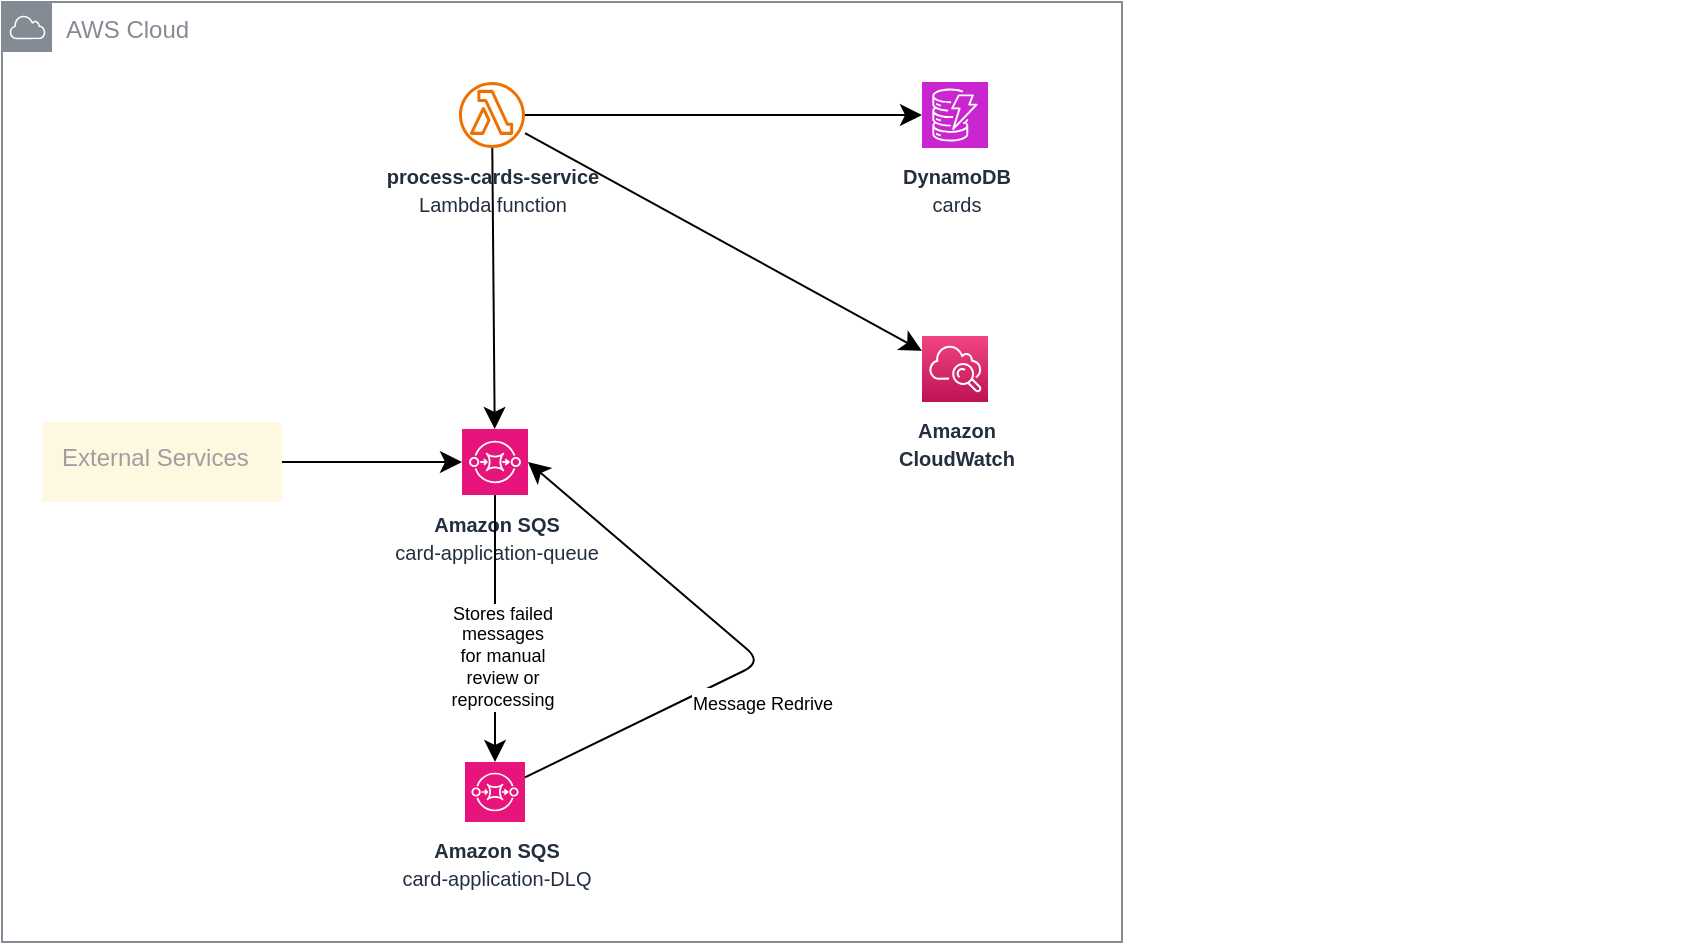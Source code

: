 <mxfile version="26.0.7">
  <diagram name="Page-1" id="_iEmG7TuGi0h03ijBj0R">
    <mxGraphModel dx="1628" dy="838" grid="1" gridSize="10" guides="1" tooltips="1" connect="1" arrows="1" fold="1" page="0" pageScale="1" pageWidth="850" pageHeight="1100" background="none" math="0" shadow="0">
      <root>
        <mxCell id="0" />
        <mxCell id="1" parent="0" />
        <mxCell id="WH-kuMUDouAOxWp1CXI8-2" value="AWS Cloud" style="sketch=0;outlineConnect=0;gradientColor=none;html=1;whiteSpace=wrap;fontSize=12;fontStyle=0;shape=mxgraph.aws4.group;grIcon=mxgraph.aws4.group_aws_cloud;strokeColor=#858B94;fillColor=none;verticalAlign=top;align=left;spacingLeft=30;fontColor=#858B94;dashed=0;" vertex="1" parent="1">
          <mxGeometry x="-380" y="40" width="560" height="470" as="geometry" />
        </mxCell>
        <mxCell id="WH-kuMUDouAOxWp1CXI8-9" style="edgeStyle=none;curved=1;rounded=0;orthogonalLoop=1;jettySize=auto;html=1;fontSize=12;startSize=8;endSize=8;" edge="1" parent="1" source="WH-kuMUDouAOxWp1CXI8-12" target="WH-kuMUDouAOxWp1CXI8-18">
          <mxGeometry relative="1" as="geometry" />
        </mxCell>
        <mxCell id="WH-kuMUDouAOxWp1CXI8-10" style="edgeStyle=none;curved=1;rounded=0;orthogonalLoop=1;jettySize=auto;html=1;fontSize=12;startSize=8;endSize=8;" edge="1" parent="1" source="WH-kuMUDouAOxWp1CXI8-12" target="WH-kuMUDouAOxWp1CXI8-22">
          <mxGeometry relative="1" as="geometry" />
        </mxCell>
        <mxCell id="WH-kuMUDouAOxWp1CXI8-11" style="edgeStyle=none;curved=1;rounded=0;orthogonalLoop=1;jettySize=auto;html=1;fontSize=12;startSize=8;endSize=8;" edge="1" parent="1" source="WH-kuMUDouAOxWp1CXI8-12" target="WH-kuMUDouAOxWp1CXI8-37">
          <mxGeometry relative="1" as="geometry" />
        </mxCell>
        <mxCell id="WH-kuMUDouAOxWp1CXI8-12" value="&lt;b&gt;&lt;font style=&quot;font-size: 10px;&quot;&gt;process-cards-service&lt;/font&gt;&lt;/b&gt;&lt;div&gt;&lt;font style=&quot;font-size: 10px;&quot;&gt;Lambda function&lt;/font&gt;&lt;/div&gt;" style="sketch=0;outlineConnect=0;fontColor=#232F3E;gradientColor=none;fillColor=#ED7100;strokeColor=none;dashed=0;verticalLabelPosition=bottom;verticalAlign=top;align=center;html=1;fontSize=12;fontStyle=0;aspect=fixed;pointerEvents=1;shape=mxgraph.aws4.lambda_function;" vertex="1" parent="1">
          <mxGeometry x="-151.5" y="80" width="33" height="33" as="geometry" />
        </mxCell>
        <mxCell id="WH-kuMUDouAOxWp1CXI8-18" value="&lt;b&gt;&lt;font style=&quot;font-size: 10px;&quot;&gt;Amazon SQS&lt;/font&gt;&lt;/b&gt;&lt;div&gt;&lt;font style=&quot;font-size: 10px;&quot;&gt;card-application-queue&lt;/font&gt;&lt;/div&gt;" style="sketch=0;points=[[0,0,0],[0.25,0,0],[0.5,0,0],[0.75,0,0],[1,0,0],[0,1,0],[0.25,1,0],[0.5,1,0],[0.75,1,0],[1,1,0],[0,0.25,0],[0,0.5,0],[0,0.75,0],[1,0.25,0],[1,0.5,0],[1,0.75,0]];outlineConnect=0;fontColor=#232F3E;fillColor=#E7157B;strokeColor=#ffffff;dashed=0;verticalLabelPosition=bottom;verticalAlign=top;align=center;html=1;fontSize=12;fontStyle=0;aspect=fixed;shape=mxgraph.aws4.resourceIcon;resIcon=mxgraph.aws4.sqs;" vertex="1" parent="1">
          <mxGeometry x="-150" y="253.5" width="33" height="33" as="geometry" />
        </mxCell>
        <mxCell id="WH-kuMUDouAOxWp1CXI8-19" value="&lt;b&gt;&lt;font style=&quot;font-size: 10px;&quot;&gt;Amazon SQS&lt;/font&gt;&lt;/b&gt;&lt;div&gt;&lt;font style=&quot;font-size: 10px;&quot;&gt;card-application-DLQ&lt;/font&gt;&lt;/div&gt;" style="sketch=0;points=[[0,0,0],[0.25,0,0],[0.5,0,0],[0.75,0,0],[1,0,0],[0,1,0],[0.25,1,0],[0.5,1,0],[0.75,1,0],[1,1,0],[0,0.25,0],[0,0.5,0],[0,0.75,0],[1,0.25,0],[1,0.5,0],[1,0.75,0]];outlineConnect=0;fontColor=#232F3E;fillColor=#E7157B;strokeColor=#ffffff;dashed=0;verticalLabelPosition=bottom;verticalAlign=top;align=center;html=1;fontSize=12;fontStyle=0;aspect=fixed;shape=mxgraph.aws4.resourceIcon;resIcon=mxgraph.aws4.sqs;" vertex="1" parent="1">
          <mxGeometry x="-148.5" y="420" width="30" height="30" as="geometry" />
        </mxCell>
        <mxCell id="WH-kuMUDouAOxWp1CXI8-20" style="edgeStyle=none;curved=1;rounded=0;orthogonalLoop=1;jettySize=auto;html=1;fontSize=12;startSize=8;endSize=8;" edge="1" parent="1" source="WH-kuMUDouAOxWp1CXI8-18" target="WH-kuMUDouAOxWp1CXI8-19">
          <mxGeometry relative="1" as="geometry" />
        </mxCell>
        <mxCell id="WH-kuMUDouAOxWp1CXI8-21" value="&lt;span style=&quot;text-align: start; white-space: normal;&quot;&gt;Stores failed messages for manual review or reprocessing&lt;/span&gt;" style="edgeLabel;html=1;align=center;verticalAlign=middle;resizable=0;points=[];fontSize=9;" vertex="1" connectable="0" parent="WH-kuMUDouAOxWp1CXI8-20">
          <mxGeometry x="0.024" y="3" relative="1" as="geometry">
            <mxPoint y="12" as="offset" />
          </mxGeometry>
        </mxCell>
        <mxCell id="WH-kuMUDouAOxWp1CXI8-22" value="&lt;b&gt;&lt;font style=&quot;font-size: 10px;&quot;&gt;DynamoDB&lt;/font&gt;&lt;/b&gt;&lt;div&gt;&lt;font style=&quot;font-size: 10px;&quot;&gt;cards&lt;/font&gt;&lt;/div&gt;" style="sketch=0;points=[[0,0,0],[0.25,0,0],[0.5,0,0],[0.75,0,0],[1,0,0],[0,1,0],[0.25,1,0],[0.5,1,0],[0.75,1,0],[1,1,0],[0,0.25,0],[0,0.5,0],[0,0.75,0],[1,0.25,0],[1,0.5,0],[1,0.75,0]];outlineConnect=0;fontColor=#232F3E;fillColor=#C925D1;strokeColor=#ffffff;dashed=0;verticalLabelPosition=bottom;verticalAlign=top;align=center;html=1;fontSize=12;fontStyle=0;aspect=fixed;shape=mxgraph.aws4.resourceIcon;resIcon=mxgraph.aws4.dynamodb;" vertex="1" parent="1">
          <mxGeometry x="80" y="80" width="33" height="33" as="geometry" />
        </mxCell>
        <mxCell id="WH-kuMUDouAOxWp1CXI8-30" style="edgeStyle=none;curved=1;rounded=0;orthogonalLoop=1;jettySize=auto;html=1;exitX=1;exitY=1;exitDx=0;exitDy=0;fontFamily=Helvetica;fontSize=12;fontColor=default;labelBackgroundColor=#ffffff;startSize=8;endSize=8;" edge="1" parent="1">
          <mxGeometry relative="1" as="geometry">
            <mxPoint x="459.7" y="441.97" as="sourcePoint" />
            <mxPoint x="459.7" y="441.97" as="targetPoint" />
          </mxGeometry>
        </mxCell>
        <mxCell id="WH-kuMUDouAOxWp1CXI8-31" style="edgeStyle=none;curved=1;rounded=0;orthogonalLoop=1;jettySize=auto;html=1;exitX=0.5;exitY=1;exitDx=0;exitDy=0;fontFamily=Helvetica;fontSize=12;fontColor=default;labelBackgroundColor=#ffffff;startSize=8;endSize=8;" edge="1" parent="1">
          <mxGeometry relative="1" as="geometry">
            <mxPoint x="360.7" y="441.97" as="sourcePoint" />
            <mxPoint x="360.7" y="441.97" as="targetPoint" />
          </mxGeometry>
        </mxCell>
        <mxCell id="WH-kuMUDouAOxWp1CXI8-33" value="&lt;font style=&quot;font-size: 9px;&quot;&gt;Message Redrive&lt;/font&gt;" style="edgeStyle=none;curved=0;rounded=1;orthogonalLoop=1;jettySize=auto;html=1;entryX=1;entryY=0.5;entryDx=0;entryDy=0;entryPerimeter=0;fontFamily=Helvetica;fontSize=12;fontColor=default;labelBackgroundColor=#ffffff;startSize=8;endSize=8;" edge="1" parent="1" source="WH-kuMUDouAOxWp1CXI8-19" target="WH-kuMUDouAOxWp1CXI8-18">
          <mxGeometry x="-0.139" y="-18" relative="1" as="geometry">
            <Array as="points">
              <mxPoint y="370" />
            </Array>
            <mxPoint as="offset" />
          </mxGeometry>
        </mxCell>
        <mxCell id="WH-kuMUDouAOxWp1CXI8-37" value="&lt;font style=&quot;font-size: 10px;&quot;&gt;&lt;b&gt;Amazon&lt;br&gt;CloudWatch&lt;/b&gt;&lt;/font&gt;" style="outlineConnect=0;fontColor=#232F3E;gradientColor=#F34482;gradientDirection=north;fillColor=#BC1356;strokeColor=#ffffff;dashed=0;verticalLabelPosition=bottom;verticalAlign=top;align=center;html=1;fontSize=12;fontStyle=0;aspect=fixed;shape=mxgraph.aws4.resourceIcon;resIcon=mxgraph.aws4.cloudwatch;labelBackgroundColor=#ffffff;" vertex="1" parent="1">
          <mxGeometry x="80" y="207" width="33" height="33" as="geometry" />
        </mxCell>
        <mxCell id="WH-kuMUDouAOxWp1CXI8-44" style="edgeStyle=none;curved=1;rounded=0;orthogonalLoop=1;jettySize=auto;html=1;exitX=0.5;exitY=1;exitDx=0;exitDy=0;fontSize=12;startSize=8;endSize=8;" edge="1" parent="1">
          <mxGeometry relative="1" as="geometry">
            <mxPoint x="360.7" y="429" as="sourcePoint" />
            <mxPoint x="360.7" y="429" as="targetPoint" />
          </mxGeometry>
        </mxCell>
        <mxCell id="WH-kuMUDouAOxWp1CXI8-66" value="External Services" style="sketch=0;points=[[0,0,0],[0.25,0,0],[0.5,0,0],[0.75,0,0],[1,0,0],[1,0.25,0],[1,0.5,0],[1,0.75,0],[1,1,0],[0.75,1,0],[0.5,1,0],[0.25,1,0],[0,1,0],[0,0.75,0],[0,0.5,0],[0,0.25,0]];rounded=1;absoluteArcSize=1;arcSize=2;html=1;strokeColor=none;gradientColor=none;shadow=0;dashed=0;fontSize=12;fontColor=#9E9E9E;align=left;verticalAlign=top;spacing=10;spacingTop=-4;whiteSpace=wrap;fillColor=#FFF8E1;" vertex="1" parent="1">
          <mxGeometry x="-360" y="250" width="120" height="40" as="geometry" />
        </mxCell>
        <mxCell id="WH-kuMUDouAOxWp1CXI8-67" style="edgeStyle=none;curved=1;rounded=0;orthogonalLoop=1;jettySize=auto;html=1;entryX=0;entryY=0.5;entryDx=0;entryDy=0;entryPerimeter=0;fontSize=12;startSize=8;endSize=8;" edge="1" parent="1" source="WH-kuMUDouAOxWp1CXI8-66" target="WH-kuMUDouAOxWp1CXI8-18">
          <mxGeometry relative="1" as="geometry" />
        </mxCell>
      </root>
    </mxGraphModel>
  </diagram>
</mxfile>
